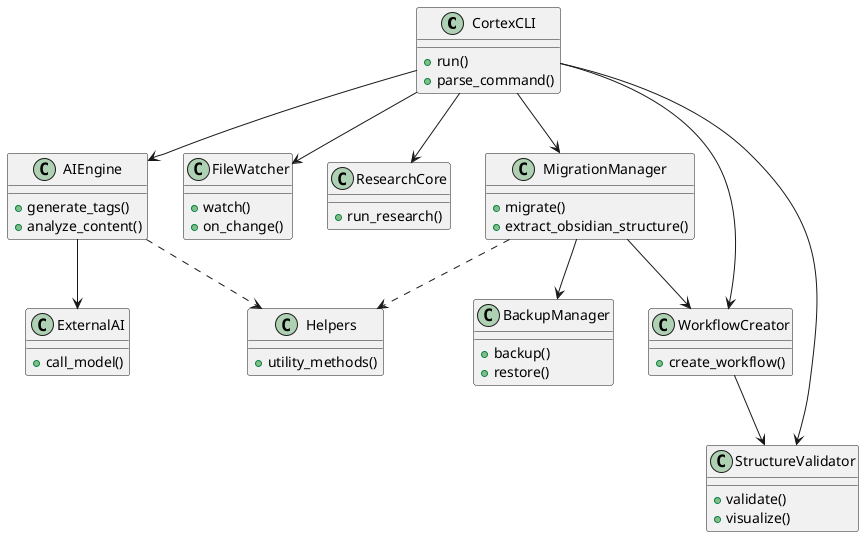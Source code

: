 @startuml
' Main Class Design Diagram
class CortexCLI {
  +run()
  +parse_command()
}
class AIEngine {
  +generate_tags()
  +analyze_content()
}
class FileWatcher {
  +watch()
  +on_change()
}
class ResearchCore {
  +run_research()
}
class MigrationManager {
  +migrate()
  +extract_obsidian_structure()
}
class BackupManager {
  +backup()
  +restore()
}
class WorkflowCreator {
  +create_workflow()
}
class StructureValidator {
  +validate()
  +visualize()
}
class ExternalAI {
  +call_model()
}
class Helpers {
  +utility_methods()
}

CortexCLI --> AIEngine
CortexCLI --> FileWatcher
CortexCLI --> ResearchCore
CortexCLI --> MigrationManager
CortexCLI --> WorkflowCreator
CortexCLI --> StructureValidator
AIEngine --> ExternalAI
MigrationManager --> BackupManager
MigrationManager --> WorkflowCreator
WorkflowCreator --> StructureValidator
AIEngine ..> Helpers
MigrationManager ..> Helpers
@enduml

